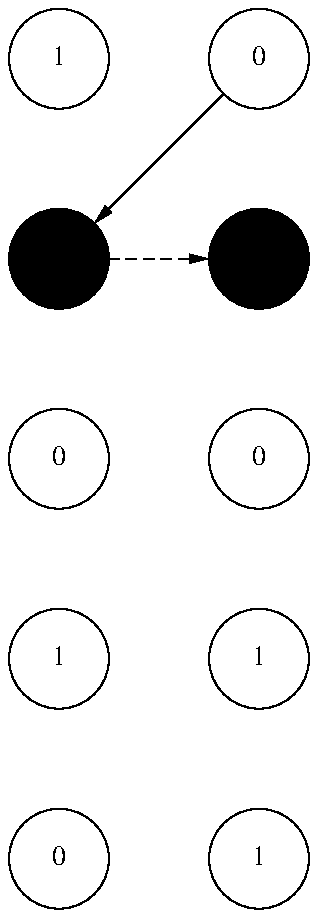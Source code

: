 .PS
down

L1: circle "1"
move
L2: circle "0" shaded "gray"
move
L3: circle "0"
move
L4: circle "1"
move
L5: circle "0"

move to L1.n
move right
move
down

F1: circle "0"
move
F2: circle "0" shaded "gray"
move
F3: circle "0"
move
F4: circle "1"
move
F5: circle "1"

arrow from F1.sw to L2.ne

arrow from L2.e to F2.w dashed

.PE

